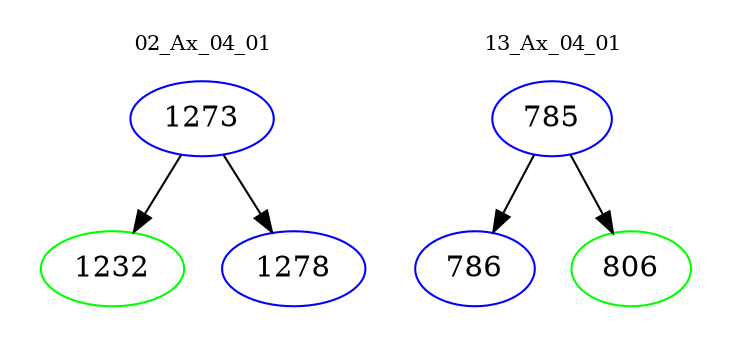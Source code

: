 digraph{
subgraph cluster_0 {
color = white
label = "02_Ax_04_01";
fontsize=10;
T0_1273 [label="1273", color="blue"]
T0_1273 -> T0_1232 [color="black"]
T0_1232 [label="1232", color="green"]
T0_1273 -> T0_1278 [color="black"]
T0_1278 [label="1278", color="blue"]
}
subgraph cluster_1 {
color = white
label = "13_Ax_04_01";
fontsize=10;
T1_785 [label="785", color="blue"]
T1_785 -> T1_786 [color="black"]
T1_786 [label="786", color="blue"]
T1_785 -> T1_806 [color="black"]
T1_806 [label="806", color="green"]
}
}

